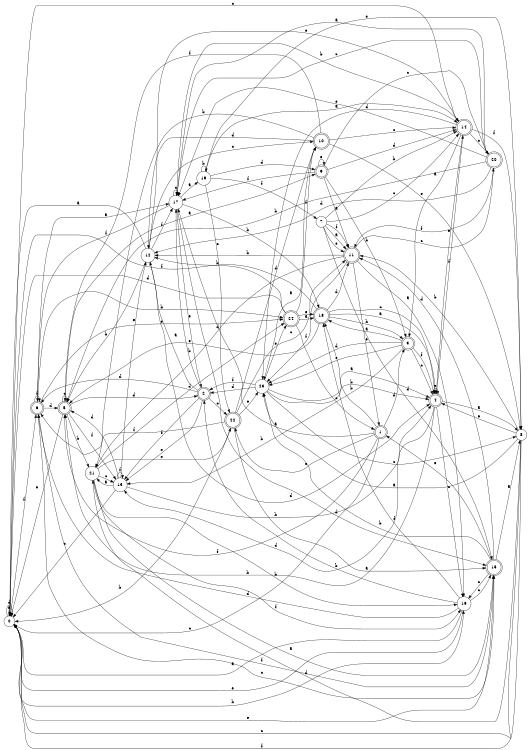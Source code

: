 digraph n20_4 {
__start0 [label="" shape="none"];

rankdir=LR;
size="8,5";

s0 [style="filled", color="black", fillcolor="white" shape="circle", label="0"];
s1 [style="rounded,filled", color="black", fillcolor="white" shape="doublecircle", label="1"];
s2 [style="rounded,filled", color="black", fillcolor="white" shape="doublecircle", label="2"];
s3 [style="rounded,filled", color="black", fillcolor="white" shape="doublecircle", label="3"];
s4 [style="rounded,filled", color="black", fillcolor="white" shape="doublecircle", label="4"];
s5 [style="rounded,filled", color="black", fillcolor="white" shape="doublecircle", label="5"];
s6 [style="rounded,filled", color="black", fillcolor="white" shape="doublecircle", label="6"];
s7 [style="filled", color="black", fillcolor="white" shape="circle", label="7"];
s8 [style="filled", color="black", fillcolor="white" shape="circle", label="8"];
s9 [style="rounded,filled", color="black", fillcolor="white" shape="doublecircle", label="9"];
s10 [style="rounded,filled", color="black", fillcolor="white" shape="doublecircle", label="10"];
s11 [style="rounded,filled", color="black", fillcolor="white" shape="doublecircle", label="11"];
s12 [style="filled", color="black", fillcolor="white" shape="circle", label="12"];
s13 [style="filled", color="black", fillcolor="white" shape="circle", label="13"];
s14 [style="rounded,filled", color="black", fillcolor="white" shape="doublecircle", label="14"];
s15 [style="rounded,filled", color="black", fillcolor="white" shape="doublecircle", label="15"];
s16 [style="filled", color="black", fillcolor="white" shape="circle", label="16"];
s17 [style="filled", color="black", fillcolor="white" shape="circle", label="17"];
s18 [style="rounded,filled", color="black", fillcolor="white" shape="doublecircle", label="18"];
s19 [style="filled", color="black", fillcolor="white" shape="circle", label="19"];
s20 [style="rounded,filled", color="black", fillcolor="white" shape="doublecircle", label="20"];
s21 [style="filled", color="black", fillcolor="white" shape="circle", label="21"];
s22 [style="rounded,filled", color="black", fillcolor="white" shape="doublecircle", label="22"];
s23 [style="filled", color="black", fillcolor="white" shape="circle", label="23"];
s24 [style="rounded,filled", color="black", fillcolor="white" shape="doublecircle", label="24"];
s0 -> s0 [label="a"];
s0 -> s16 [label="b"];
s0 -> s14 [label="c"];
s0 -> s0 [label="d"];
s0 -> s15 [label="e"];
s0 -> s6 [label="f"];
s1 -> s17 [label="a"];
s1 -> s18 [label="b"];
s1 -> s0 [label="c"];
s1 -> s3 [label="d"];
s1 -> s22 [label="e"];
s1 -> s5 [label="f"];
s2 -> s12 [label="a"];
s2 -> s17 [label="b"];
s2 -> s22 [label="c"];
s2 -> s6 [label="d"];
s2 -> s13 [label="e"];
s2 -> s13 [label="f"];
s3 -> s18 [label="a"];
s3 -> s13 [label="b"];
s3 -> s4 [label="c"];
s3 -> s23 [label="d"];
s3 -> s23 [label="e"];
s3 -> s4 [label="f"];
s4 -> s8 [label="a"];
s4 -> s5 [label="b"];
s4 -> s16 [label="c"];
s4 -> s13 [label="d"];
s4 -> s4 [label="e"];
s4 -> s14 [label="f"];
s5 -> s9 [label="a"];
s5 -> s21 [label="b"];
s5 -> s5 [label="c"];
s5 -> s2 [label="d"];
s5 -> s0 [label="e"];
s5 -> s13 [label="f"];
s6 -> s17 [label="a"];
s6 -> s24 [label="b"];
s6 -> s15 [label="c"];
s6 -> s5 [label="d"];
s6 -> s24 [label="e"];
s6 -> s6 [label="f"];
s7 -> s11 [label="a"];
s7 -> s14 [label="b"];
s7 -> s14 [label="c"];
s7 -> s15 [label="d"];
s7 -> s11 [label="e"];
s7 -> s11 [label="f"];
s8 -> s23 [label="a"];
s8 -> s11 [label="b"];
s8 -> s0 [label="c"];
s8 -> s21 [label="d"];
s8 -> s4 [label="e"];
s8 -> s0 [label="f"];
s9 -> s11 [label="a"];
s9 -> s3 [label="b"];
s9 -> s20 [label="c"];
s9 -> s14 [label="d"];
s9 -> s9 [label="e"];
s9 -> s17 [label="f"];
s10 -> s23 [label="a"];
s10 -> s21 [label="b"];
s10 -> s14 [label="c"];
s10 -> s12 [label="d"];
s10 -> s8 [label="e"];
s10 -> s5 [label="f"];
s11 -> s16 [label="a"];
s11 -> s12 [label="b"];
s11 -> s20 [label="c"];
s11 -> s21 [label="d"];
s11 -> s1 [label="e"];
s11 -> s23 [label="f"];
s12 -> s0 [label="a"];
s12 -> s5 [label="b"];
s12 -> s10 [label="c"];
s12 -> s4 [label="d"];
s12 -> s14 [label="e"];
s12 -> s17 [label="f"];
s13 -> s21 [label="a"];
s13 -> s4 [label="b"];
s13 -> s0 [label="c"];
s13 -> s5 [label="d"];
s13 -> s12 [label="e"];
s13 -> s13 [label="f"];
s14 -> s3 [label="a"];
s14 -> s17 [label="b"];
s14 -> s20 [label="c"];
s14 -> s23 [label="d"];
s14 -> s4 [label="e"];
s14 -> s8 [label="f"];
s15 -> s8 [label="a"];
s15 -> s23 [label="b"];
s15 -> s16 [label="c"];
s15 -> s11 [label="d"];
s15 -> s1 [label="e"];
s15 -> s6 [label="f"];
s16 -> s0 [label="a"];
s16 -> s2 [label="b"];
s16 -> s15 [label="c"];
s16 -> s6 [label="d"];
s16 -> s0 [label="e"];
s16 -> s18 [label="f"];
s17 -> s19 [label="a"];
s17 -> s18 [label="b"];
s17 -> s17 [label="c"];
s17 -> s15 [label="d"];
s17 -> s2 [label="e"];
s17 -> s6 [label="f"];
s18 -> s4 [label="a"];
s18 -> s3 [label="b"];
s18 -> s4 [label="c"];
s18 -> s11 [label="d"];
s18 -> s5 [label="e"];
s18 -> s0 [label="f"];
s19 -> s14 [label="a"];
s19 -> s19 [label="b"];
s19 -> s22 [label="c"];
s19 -> s9 [label="d"];
s19 -> s8 [label="e"];
s19 -> s7 [label="f"];
s20 -> s17 [label="a"];
s20 -> s5 [label="b"];
s20 -> s17 [label="c"];
s20 -> s12 [label="d"];
s20 -> s17 [label="e"];
s20 -> s11 [label="f"];
s21 -> s15 [label="a"];
s21 -> s16 [label="b"];
s21 -> s13 [label="c"];
s21 -> s24 [label="d"];
s21 -> s22 [label="e"];
s21 -> s16 [label="f"];
s22 -> s15 [label="a"];
s22 -> s0 [label="b"];
s22 -> s11 [label="c"];
s22 -> s10 [label="d"];
s22 -> s23 [label="e"];
s22 -> s6 [label="f"];
s23 -> s4 [label="a"];
s23 -> s4 [label="b"];
s23 -> s8 [label="c"];
s23 -> s2 [label="d"];
s23 -> s24 [label="e"];
s23 -> s2 [label="f"];
s24 -> s18 [label="a"];
s24 -> s12 [label="b"];
s24 -> s1 [label="c"];
s24 -> s0 [label="d"];
s24 -> s18 [label="e"];
s24 -> s10 [label="f"];

}